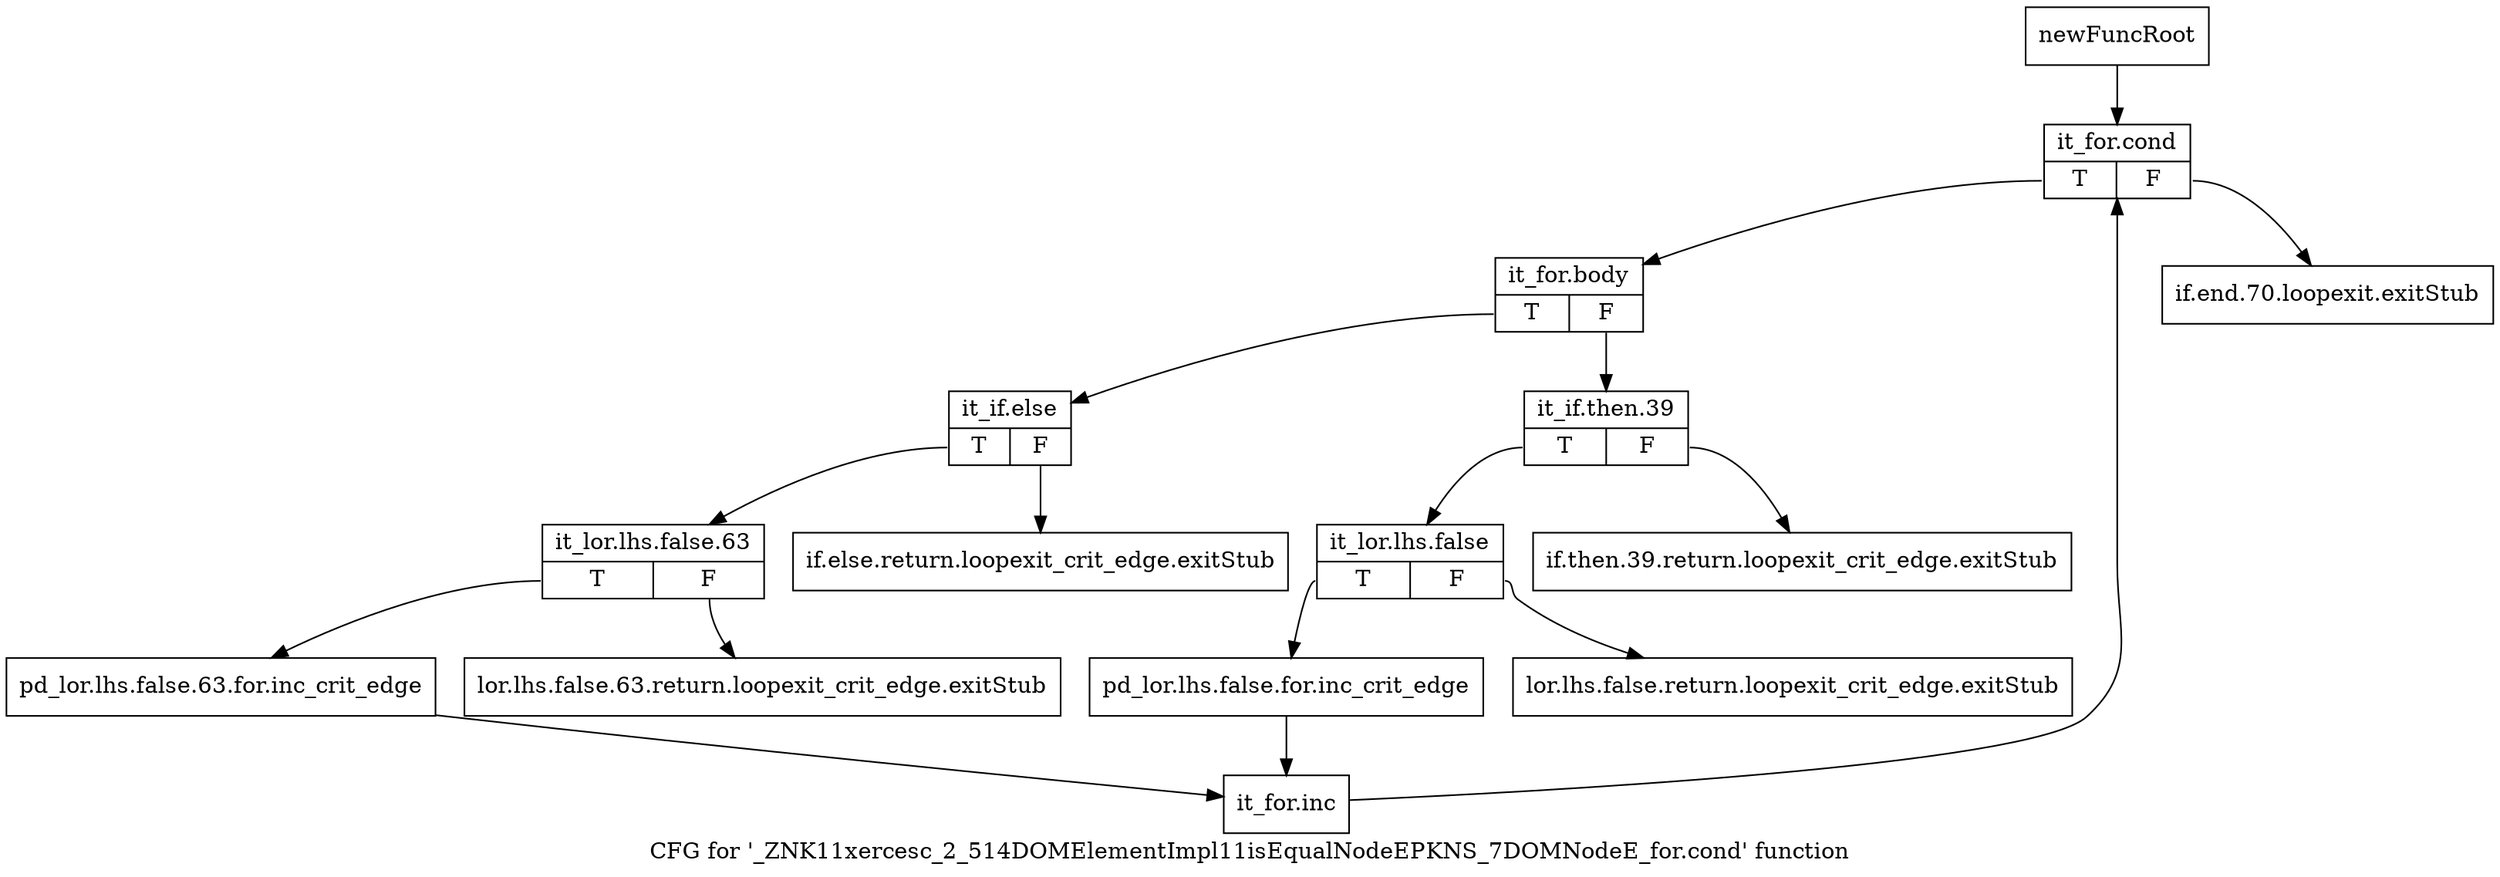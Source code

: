 digraph "CFG for '_ZNK11xercesc_2_514DOMElementImpl11isEqualNodeEPKNS_7DOMNodeE_for.cond' function" {
	label="CFG for '_ZNK11xercesc_2_514DOMElementImpl11isEqualNodeEPKNS_7DOMNodeE_for.cond' function";

	Node0x97857d0 [shape=record,label="{newFuncRoot}"];
	Node0x97857d0 -> Node0x9788dd0;
	Node0x9788c40 [shape=record,label="{if.end.70.loopexit.exitStub}"];
	Node0x9788c90 [shape=record,label="{if.then.39.return.loopexit_crit_edge.exitStub}"];
	Node0x9788ce0 [shape=record,label="{lor.lhs.false.return.loopexit_crit_edge.exitStub}"];
	Node0x9788d30 [shape=record,label="{if.else.return.loopexit_crit_edge.exitStub}"];
	Node0x9788d80 [shape=record,label="{lor.lhs.false.63.return.loopexit_crit_edge.exitStub}"];
	Node0x9788dd0 [shape=record,label="{it_for.cond|{<s0>T|<s1>F}}"];
	Node0x9788dd0:s0 -> Node0x9788e20;
	Node0x9788dd0:s1 -> Node0x9788c40;
	Node0x9788e20 [shape=record,label="{it_for.body|{<s0>T|<s1>F}}"];
	Node0x9788e20:s0 -> Node0x9788f60;
	Node0x9788e20:s1 -> Node0x9788e70;
	Node0x9788e70 [shape=record,label="{it_if.then.39|{<s0>T|<s1>F}}"];
	Node0x9788e70:s0 -> Node0x9788ec0;
	Node0x9788e70:s1 -> Node0x9788c90;
	Node0x9788ec0 [shape=record,label="{it_lor.lhs.false|{<s0>T|<s1>F}}"];
	Node0x9788ec0:s0 -> Node0x9788f10;
	Node0x9788ec0:s1 -> Node0x9788ce0;
	Node0x9788f10 [shape=record,label="{pd_lor.lhs.false.for.inc_crit_edge}"];
	Node0x9788f10 -> Node0x9789050;
	Node0x9788f60 [shape=record,label="{it_if.else|{<s0>T|<s1>F}}"];
	Node0x9788f60:s0 -> Node0x9788fb0;
	Node0x9788f60:s1 -> Node0x9788d30;
	Node0x9788fb0 [shape=record,label="{it_lor.lhs.false.63|{<s0>T|<s1>F}}"];
	Node0x9788fb0:s0 -> Node0x9789000;
	Node0x9788fb0:s1 -> Node0x9788d80;
	Node0x9789000 [shape=record,label="{pd_lor.lhs.false.63.for.inc_crit_edge}"];
	Node0x9789000 -> Node0x9789050;
	Node0x9789050 [shape=record,label="{it_for.inc}"];
	Node0x9789050 -> Node0x9788dd0;
}
